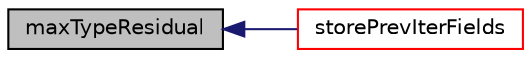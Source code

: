 digraph "maxTypeResidual"
{
  bgcolor="transparent";
  edge [fontname="Helvetica",fontsize="10",labelfontname="Helvetica",labelfontsize="10"];
  node [fontname="Helvetica",fontsize="10",shape=record];
  rankdir="LR";
  Node1 [label="maxTypeResidual",height=0.2,width=0.4,color="black", fillcolor="grey75", style="filled", fontcolor="black"];
  Node1 -> Node2 [dir="back",color="midnightblue",fontsize="10",style="solid",fontname="Helvetica"];
  Node2 [label="storePrevIterFields",height=0.2,width=0.4,color="red",URL="$a02446.html#aa9e2b35160e5ebb024b04483ba6a1e2b",tooltip="Store previous iteration fields. "];
}
